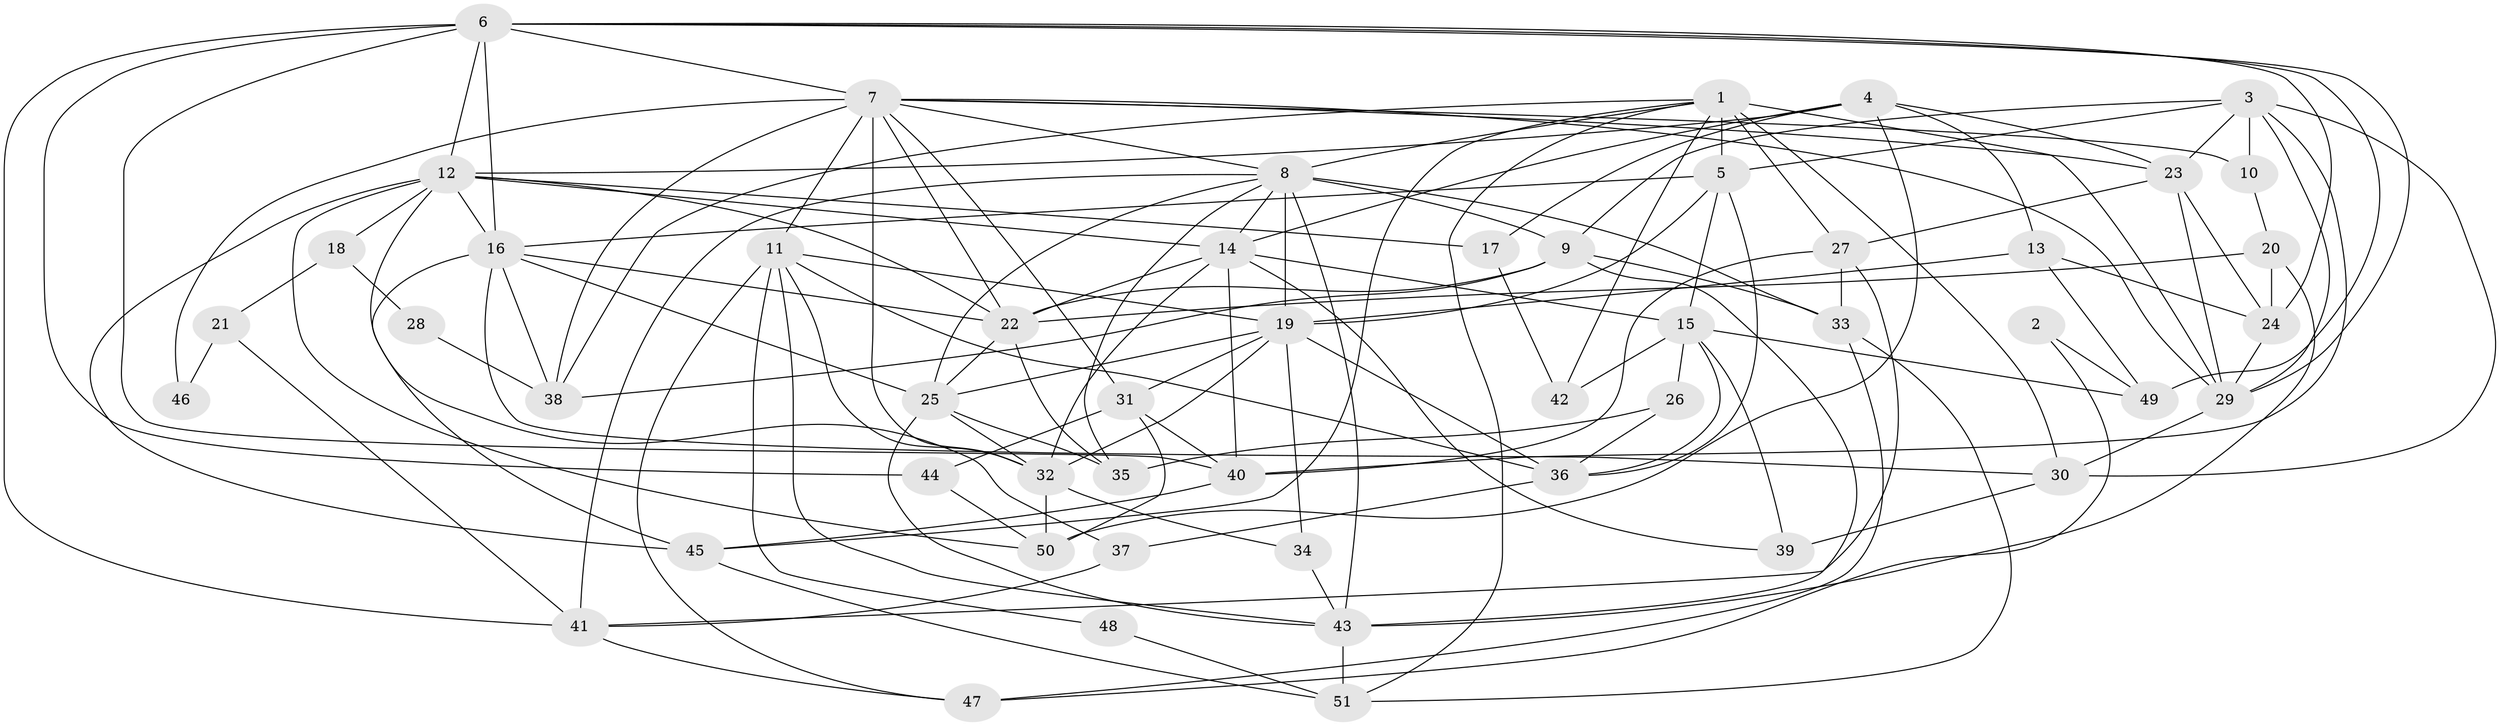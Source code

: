 // original degree distribution, {4: 0.3069306930693069, 2: 0.12871287128712872, 7: 0.0594059405940594, 6: 0.06930693069306931, 5: 0.18811881188118812, 3: 0.24752475247524752}
// Generated by graph-tools (version 1.1) at 2025/36/03/09/25 02:36:01]
// undirected, 51 vertices, 138 edges
graph export_dot {
graph [start="1"]
  node [color=gray90,style=filled];
  1;
  2;
  3;
  4;
  5;
  6;
  7;
  8;
  9;
  10;
  11;
  12;
  13;
  14;
  15;
  16;
  17;
  18;
  19;
  20;
  21;
  22;
  23;
  24;
  25;
  26;
  27;
  28;
  29;
  30;
  31;
  32;
  33;
  34;
  35;
  36;
  37;
  38;
  39;
  40;
  41;
  42;
  43;
  44;
  45;
  46;
  47;
  48;
  49;
  50;
  51;
  1 -- 5 [weight=1.0];
  1 -- 8 [weight=1.0];
  1 -- 27 [weight=3.0];
  1 -- 29 [weight=1.0];
  1 -- 30 [weight=1.0];
  1 -- 38 [weight=1.0];
  1 -- 42 [weight=1.0];
  1 -- 45 [weight=1.0];
  1 -- 51 [weight=1.0];
  2 -- 47 [weight=1.0];
  2 -- 49 [weight=1.0];
  3 -- 5 [weight=1.0];
  3 -- 9 [weight=1.0];
  3 -- 10 [weight=1.0];
  3 -- 23 [weight=1.0];
  3 -- 29 [weight=1.0];
  3 -- 30 [weight=1.0];
  3 -- 40 [weight=1.0];
  4 -- 12 [weight=1.0];
  4 -- 13 [weight=1.0];
  4 -- 14 [weight=1.0];
  4 -- 17 [weight=1.0];
  4 -- 23 [weight=1.0];
  4 -- 50 [weight=1.0];
  5 -- 15 [weight=1.0];
  5 -- 16 [weight=2.0];
  5 -- 19 [weight=1.0];
  5 -- 36 [weight=1.0];
  6 -- 7 [weight=1.0];
  6 -- 12 [weight=1.0];
  6 -- 16 [weight=1.0];
  6 -- 24 [weight=1.0];
  6 -- 29 [weight=1.0];
  6 -- 40 [weight=1.0];
  6 -- 41 [weight=2.0];
  6 -- 44 [weight=1.0];
  6 -- 49 [weight=1.0];
  7 -- 8 [weight=1.0];
  7 -- 10 [weight=1.0];
  7 -- 11 [weight=1.0];
  7 -- 22 [weight=1.0];
  7 -- 23 [weight=1.0];
  7 -- 29 [weight=1.0];
  7 -- 31 [weight=1.0];
  7 -- 32 [weight=3.0];
  7 -- 38 [weight=1.0];
  7 -- 46 [weight=2.0];
  8 -- 9 [weight=2.0];
  8 -- 14 [weight=1.0];
  8 -- 19 [weight=1.0];
  8 -- 25 [weight=1.0];
  8 -- 33 [weight=1.0];
  8 -- 35 [weight=1.0];
  8 -- 41 [weight=1.0];
  8 -- 43 [weight=1.0];
  9 -- 22 [weight=1.0];
  9 -- 33 [weight=2.0];
  9 -- 38 [weight=1.0];
  9 -- 43 [weight=1.0];
  10 -- 20 [weight=1.0];
  11 -- 19 [weight=1.0];
  11 -- 32 [weight=1.0];
  11 -- 36 [weight=2.0];
  11 -- 43 [weight=1.0];
  11 -- 47 [weight=1.0];
  11 -- 48 [weight=1.0];
  12 -- 14 [weight=1.0];
  12 -- 16 [weight=1.0];
  12 -- 17 [weight=1.0];
  12 -- 18 [weight=1.0];
  12 -- 22 [weight=1.0];
  12 -- 37 [weight=1.0];
  12 -- 45 [weight=1.0];
  12 -- 50 [weight=1.0];
  13 -- 19 [weight=1.0];
  13 -- 24 [weight=1.0];
  13 -- 49 [weight=1.0];
  14 -- 15 [weight=1.0];
  14 -- 22 [weight=1.0];
  14 -- 32 [weight=1.0];
  14 -- 39 [weight=1.0];
  14 -- 40 [weight=1.0];
  15 -- 26 [weight=1.0];
  15 -- 36 [weight=1.0];
  15 -- 39 [weight=1.0];
  15 -- 42 [weight=1.0];
  15 -- 49 [weight=1.0];
  16 -- 22 [weight=1.0];
  16 -- 25 [weight=1.0];
  16 -- 30 [weight=1.0];
  16 -- 38 [weight=1.0];
  16 -- 45 [weight=1.0];
  17 -- 42 [weight=1.0];
  18 -- 21 [weight=1.0];
  18 -- 28 [weight=1.0];
  19 -- 25 [weight=1.0];
  19 -- 31 [weight=1.0];
  19 -- 32 [weight=1.0];
  19 -- 34 [weight=1.0];
  19 -- 36 [weight=1.0];
  20 -- 22 [weight=1.0];
  20 -- 24 [weight=1.0];
  20 -- 43 [weight=1.0];
  21 -- 41 [weight=1.0];
  21 -- 46 [weight=1.0];
  22 -- 25 [weight=1.0];
  22 -- 35 [weight=1.0];
  23 -- 24 [weight=1.0];
  23 -- 27 [weight=1.0];
  23 -- 29 [weight=2.0];
  24 -- 29 [weight=1.0];
  25 -- 32 [weight=1.0];
  25 -- 35 [weight=1.0];
  25 -- 43 [weight=1.0];
  26 -- 35 [weight=1.0];
  26 -- 36 [weight=1.0];
  27 -- 33 [weight=1.0];
  27 -- 40 [weight=1.0];
  27 -- 41 [weight=1.0];
  28 -- 38 [weight=1.0];
  29 -- 30 [weight=1.0];
  30 -- 39 [weight=1.0];
  31 -- 40 [weight=1.0];
  31 -- 44 [weight=1.0];
  31 -- 50 [weight=1.0];
  32 -- 34 [weight=1.0];
  32 -- 50 [weight=2.0];
  33 -- 47 [weight=1.0];
  33 -- 51 [weight=1.0];
  34 -- 43 [weight=1.0];
  36 -- 37 [weight=1.0];
  37 -- 41 [weight=1.0];
  40 -- 45 [weight=1.0];
  41 -- 47 [weight=1.0];
  43 -- 51 [weight=1.0];
  44 -- 50 [weight=1.0];
  45 -- 51 [weight=1.0];
  48 -- 51 [weight=1.0];
}
